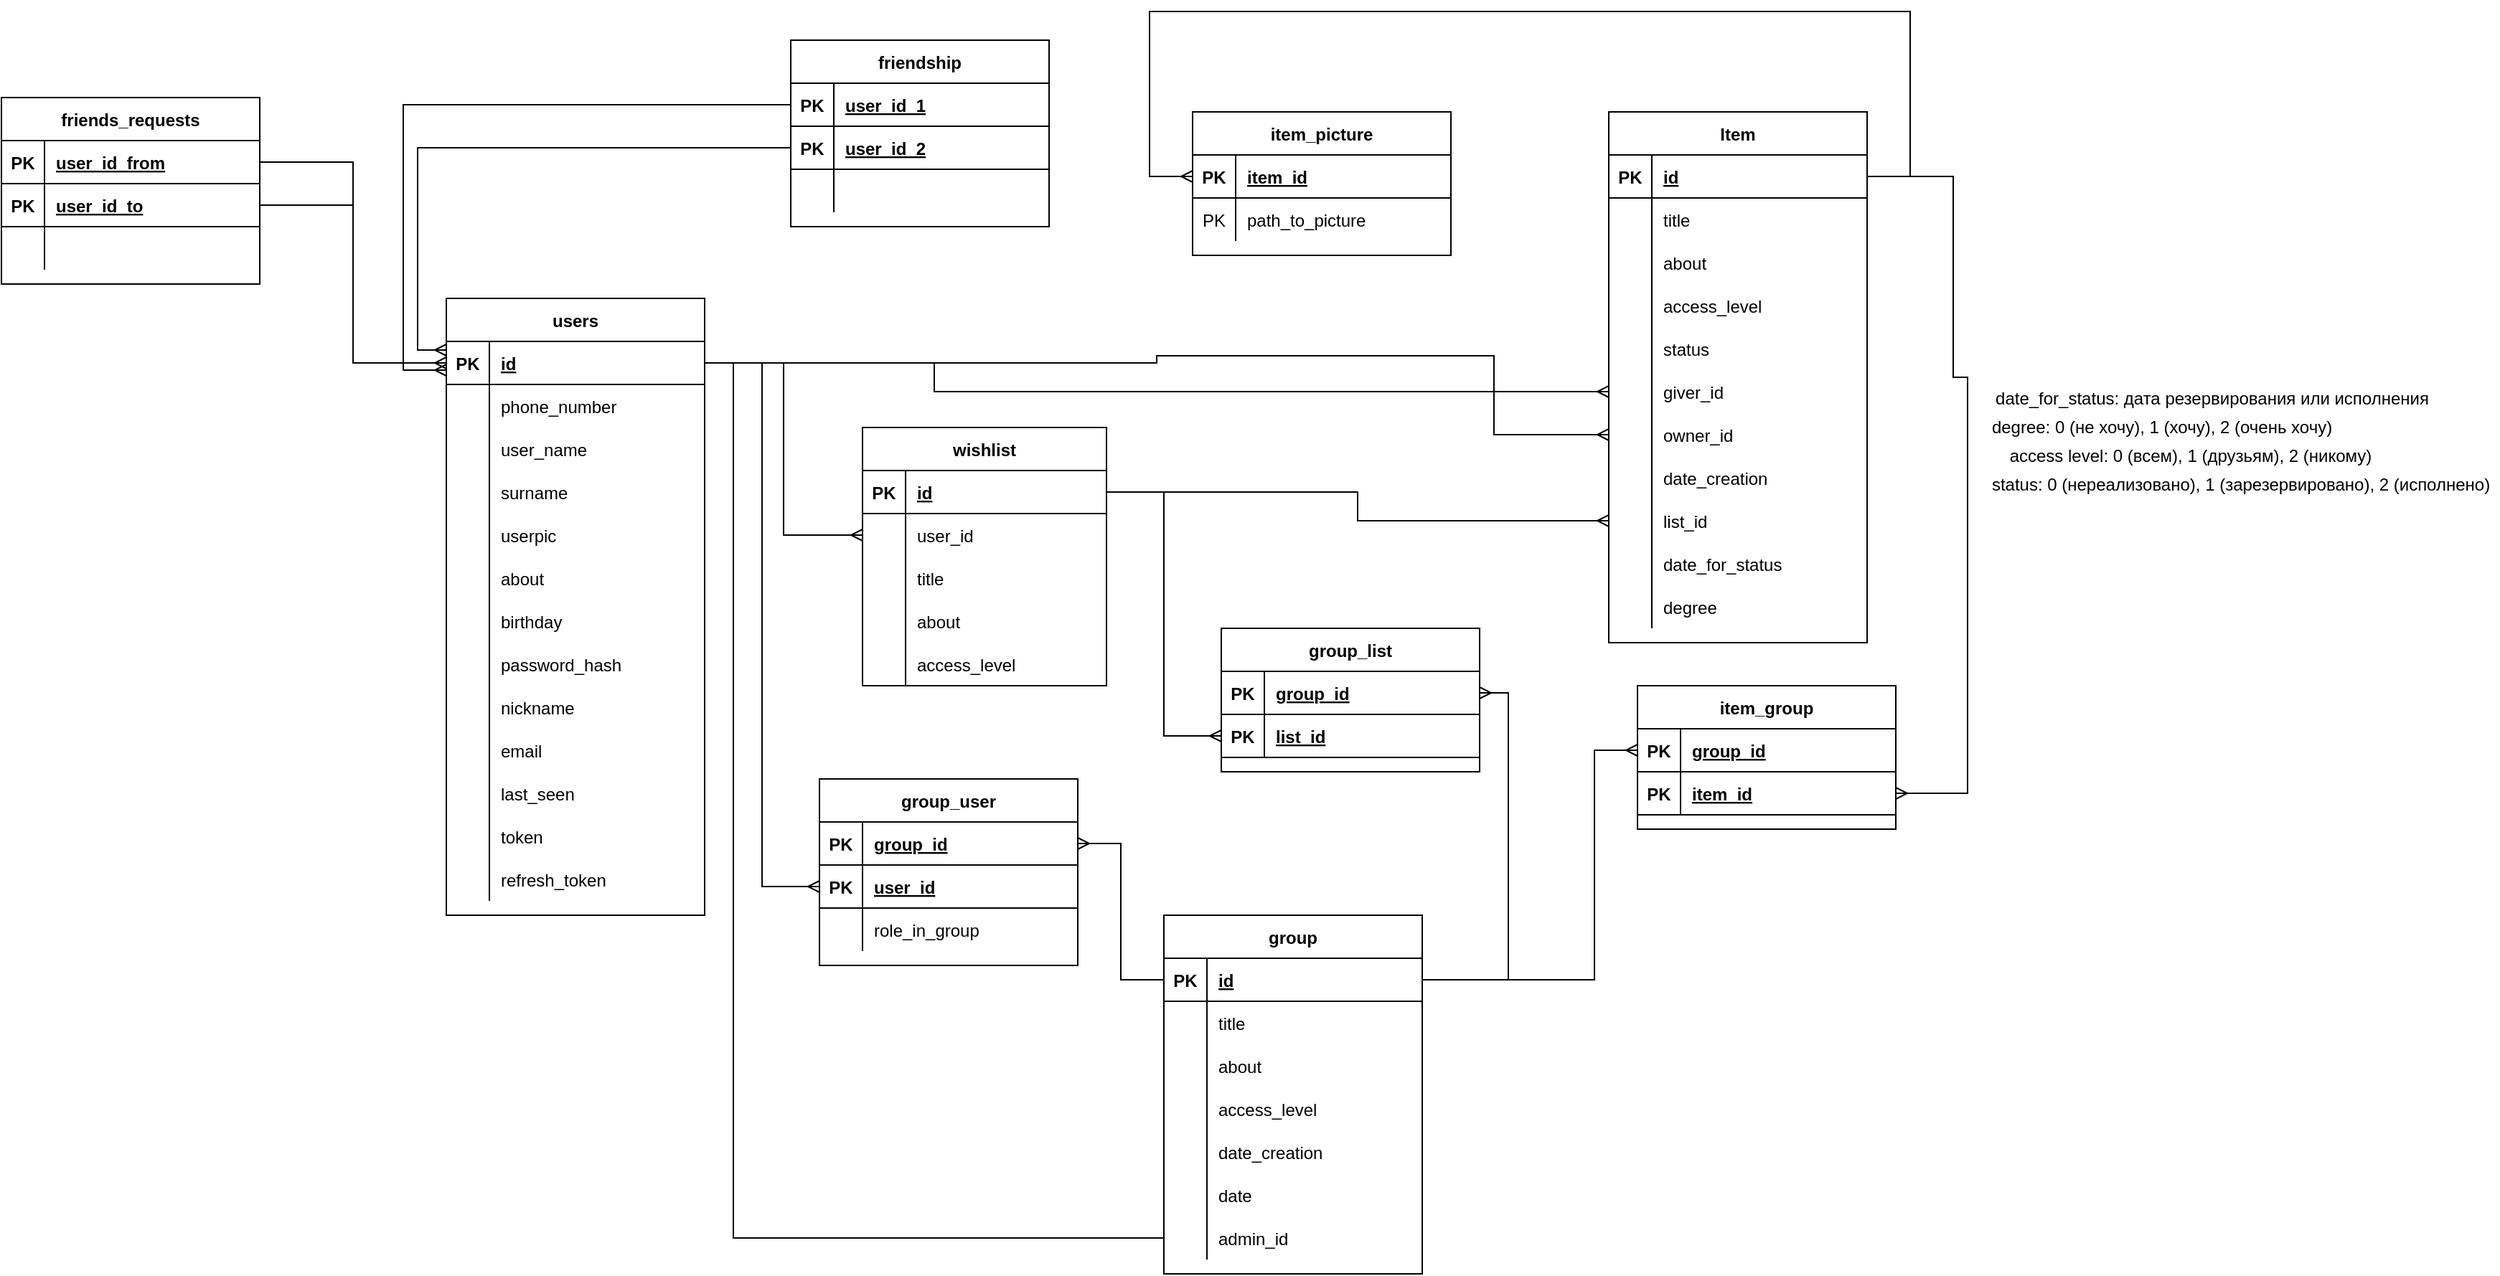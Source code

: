 <mxfile version="13.6.2" type="device"><diagram name="Page-1" id="e56a1550-8fbb-45ad-956c-1786394a9013"><mxGraphModel dx="1875" dy="1798" grid="1" gridSize="10" guides="1" tooltips="1" connect="1" arrows="1" fold="1" page="1" pageScale="1" pageWidth="1100" pageHeight="850" background="#ffffff" math="0" shadow="0"><root><mxCell id="0"/><mxCell id="1" parent="0"/><mxCell id="IIOtqMFTye9KN0V40YBl-3" value="users" style="shape=table;startSize=30;container=1;collapsible=1;childLayout=tableLayout;fixedRows=1;rowLines=0;fontStyle=1;align=center;resizeLast=1;" parent="1" vertex="1"><mxGeometry x="50" y="50" width="180" height="430" as="geometry"/></mxCell><mxCell id="IIOtqMFTye9KN0V40YBl-4" value="" style="shape=partialRectangle;collapsible=0;dropTarget=0;pointerEvents=0;fillColor=none;top=0;left=0;bottom=1;right=0;points=[[0,0.5],[1,0.5]];portConstraint=eastwest;" parent="IIOtqMFTye9KN0V40YBl-3" vertex="1"><mxGeometry y="30" width="180" height="30" as="geometry"/></mxCell><mxCell id="IIOtqMFTye9KN0V40YBl-5" value="PK" style="shape=partialRectangle;connectable=0;fillColor=none;top=0;left=0;bottom=0;right=0;fontStyle=1;overflow=hidden;" parent="IIOtqMFTye9KN0V40YBl-4" vertex="1"><mxGeometry width="30" height="30" as="geometry"/></mxCell><mxCell id="IIOtqMFTye9KN0V40YBl-6" value="id" style="shape=partialRectangle;connectable=0;fillColor=none;top=0;left=0;bottom=0;right=0;align=left;spacingLeft=6;fontStyle=5;overflow=hidden;" parent="IIOtqMFTye9KN0V40YBl-4" vertex="1"><mxGeometry x="30" width="150" height="30" as="geometry"/></mxCell><mxCell id="IIOtqMFTye9KN0V40YBl-7" value="" style="shape=partialRectangle;collapsible=0;dropTarget=0;pointerEvents=0;fillColor=none;top=0;left=0;bottom=0;right=0;points=[[0,0.5],[1,0.5]];portConstraint=eastwest;" parent="IIOtqMFTye9KN0V40YBl-3" vertex="1"><mxGeometry y="60" width="180" height="30" as="geometry"/></mxCell><mxCell id="IIOtqMFTye9KN0V40YBl-8" value="" style="shape=partialRectangle;connectable=0;fillColor=none;top=0;left=0;bottom=0;right=0;editable=1;overflow=hidden;" parent="IIOtqMFTye9KN0V40YBl-7" vertex="1"><mxGeometry width="30" height="30" as="geometry"/></mxCell><mxCell id="IIOtqMFTye9KN0V40YBl-9" value="phone_number" style="shape=partialRectangle;connectable=0;fillColor=none;top=0;left=0;bottom=0;right=0;align=left;spacingLeft=6;overflow=hidden;" parent="IIOtqMFTye9KN0V40YBl-7" vertex="1"><mxGeometry x="30" width="150" height="30" as="geometry"/></mxCell><mxCell id="IIOtqMFTye9KN0V40YBl-10" value="" style="shape=partialRectangle;collapsible=0;dropTarget=0;pointerEvents=0;fillColor=none;top=0;left=0;bottom=0;right=0;points=[[0,0.5],[1,0.5]];portConstraint=eastwest;" parent="IIOtqMFTye9KN0V40YBl-3" vertex="1"><mxGeometry y="90" width="180" height="30" as="geometry"/></mxCell><mxCell id="IIOtqMFTye9KN0V40YBl-11" value="" style="shape=partialRectangle;connectable=0;fillColor=none;top=0;left=0;bottom=0;right=0;editable=1;overflow=hidden;" parent="IIOtqMFTye9KN0V40YBl-10" vertex="1"><mxGeometry width="30" height="30" as="geometry"/></mxCell><mxCell id="IIOtqMFTye9KN0V40YBl-12" value="user_name" style="shape=partialRectangle;connectable=0;fillColor=none;top=0;left=0;bottom=0;right=0;align=left;spacingLeft=6;overflow=hidden;" parent="IIOtqMFTye9KN0V40YBl-10" vertex="1"><mxGeometry x="30" width="150" height="30" as="geometry"/></mxCell><mxCell id="IIOtqMFTye9KN0V40YBl-13" value="" style="shape=partialRectangle;collapsible=0;dropTarget=0;pointerEvents=0;fillColor=none;top=0;left=0;bottom=0;right=0;points=[[0,0.5],[1,0.5]];portConstraint=eastwest;" parent="IIOtqMFTye9KN0V40YBl-3" vertex="1"><mxGeometry y="120" width="180" height="30" as="geometry"/></mxCell><mxCell id="IIOtqMFTye9KN0V40YBl-14" value="" style="shape=partialRectangle;connectable=0;fillColor=none;top=0;left=0;bottom=0;right=0;editable=1;overflow=hidden;" parent="IIOtqMFTye9KN0V40YBl-13" vertex="1"><mxGeometry width="30" height="30" as="geometry"/></mxCell><mxCell id="IIOtqMFTye9KN0V40YBl-15" value="surname" style="shape=partialRectangle;connectable=0;fillColor=none;top=0;left=0;bottom=0;right=0;align=left;spacingLeft=6;overflow=hidden;" parent="IIOtqMFTye9KN0V40YBl-13" vertex="1"><mxGeometry x="30" width="150" height="30" as="geometry"/></mxCell><mxCell id="IIOtqMFTye9KN0V40YBl-61" value="" style="shape=partialRectangle;collapsible=0;dropTarget=0;pointerEvents=0;fillColor=none;top=0;left=0;bottom=0;right=0;points=[[0,0.5],[1,0.5]];portConstraint=eastwest;" parent="IIOtqMFTye9KN0V40YBl-3" vertex="1"><mxGeometry y="150" width="180" height="30" as="geometry"/></mxCell><mxCell id="IIOtqMFTye9KN0V40YBl-62" value="" style="shape=partialRectangle;connectable=0;fillColor=none;top=0;left=0;bottom=0;right=0;editable=1;overflow=hidden;" parent="IIOtqMFTye9KN0V40YBl-61" vertex="1"><mxGeometry width="30" height="30" as="geometry"/></mxCell><mxCell id="IIOtqMFTye9KN0V40YBl-63" value="userpic" style="shape=partialRectangle;connectable=0;fillColor=none;top=0;left=0;bottom=0;right=0;align=left;spacingLeft=6;overflow=hidden;" parent="IIOtqMFTye9KN0V40YBl-61" vertex="1"><mxGeometry x="30" width="150" height="30" as="geometry"/></mxCell><mxCell id="IIOtqMFTye9KN0V40YBl-64" value="" style="shape=partialRectangle;collapsible=0;dropTarget=0;pointerEvents=0;fillColor=none;top=0;left=0;bottom=0;right=0;points=[[0,0.5],[1,0.5]];portConstraint=eastwest;" parent="IIOtqMFTye9KN0V40YBl-3" vertex="1"><mxGeometry y="180" width="180" height="30" as="geometry"/></mxCell><mxCell id="IIOtqMFTye9KN0V40YBl-65" value="" style="shape=partialRectangle;connectable=0;fillColor=none;top=0;left=0;bottom=0;right=0;editable=1;overflow=hidden;" parent="IIOtqMFTye9KN0V40YBl-64" vertex="1"><mxGeometry width="30" height="30" as="geometry"/></mxCell><mxCell id="IIOtqMFTye9KN0V40YBl-66" value="about" style="shape=partialRectangle;connectable=0;fillColor=none;top=0;left=0;bottom=0;right=0;align=left;spacingLeft=6;overflow=hidden;" parent="IIOtqMFTye9KN0V40YBl-64" vertex="1"><mxGeometry x="30" width="150" height="30" as="geometry"/></mxCell><mxCell id="9HHiYU_C0pXBJQr-bdQ1-1" value="" style="shape=partialRectangle;collapsible=0;dropTarget=0;pointerEvents=0;fillColor=none;top=0;left=0;bottom=0;right=0;points=[[0,0.5],[1,0.5]];portConstraint=eastwest;" parent="IIOtqMFTye9KN0V40YBl-3" vertex="1"><mxGeometry y="210" width="180" height="30" as="geometry"/></mxCell><mxCell id="9HHiYU_C0pXBJQr-bdQ1-2" value="" style="shape=partialRectangle;connectable=0;fillColor=none;top=0;left=0;bottom=0;right=0;editable=1;overflow=hidden;" parent="9HHiYU_C0pXBJQr-bdQ1-1" vertex="1"><mxGeometry width="30" height="30" as="geometry"/></mxCell><mxCell id="9HHiYU_C0pXBJQr-bdQ1-3" value="birthday" style="shape=partialRectangle;connectable=0;fillColor=none;top=0;left=0;bottom=0;right=0;align=left;spacingLeft=6;overflow=hidden;" parent="9HHiYU_C0pXBJQr-bdQ1-1" vertex="1"><mxGeometry x="30" width="150" height="30" as="geometry"/></mxCell><mxCell id="wVxshqWMa3lvSobCaN4X-7" value="" style="shape=partialRectangle;collapsible=0;dropTarget=0;pointerEvents=0;fillColor=none;top=0;left=0;bottom=0;right=0;points=[[0,0.5],[1,0.5]];portConstraint=eastwest;" parent="IIOtqMFTye9KN0V40YBl-3" vertex="1"><mxGeometry y="240" width="180" height="30" as="geometry"/></mxCell><mxCell id="wVxshqWMa3lvSobCaN4X-8" value="" style="shape=partialRectangle;connectable=0;fillColor=none;top=0;left=0;bottom=0;right=0;editable=1;overflow=hidden;" parent="wVxshqWMa3lvSobCaN4X-7" vertex="1"><mxGeometry width="30" height="30" as="geometry"/></mxCell><mxCell id="wVxshqWMa3lvSobCaN4X-9" value="password_hash" style="shape=partialRectangle;connectable=0;fillColor=none;top=0;left=0;bottom=0;right=0;align=left;spacingLeft=6;overflow=hidden;" parent="wVxshqWMa3lvSobCaN4X-7" vertex="1"><mxGeometry x="30" width="150" height="30" as="geometry"/></mxCell><mxCell id="9HHiYU_C0pXBJQr-bdQ1-4" value="" style="shape=partialRectangle;collapsible=0;dropTarget=0;pointerEvents=0;fillColor=none;top=0;left=0;bottom=0;right=0;points=[[0,0.5],[1,0.5]];portConstraint=eastwest;" parent="IIOtqMFTye9KN0V40YBl-3" vertex="1"><mxGeometry y="270" width="180" height="30" as="geometry"/></mxCell><mxCell id="9HHiYU_C0pXBJQr-bdQ1-5" value="" style="shape=partialRectangle;connectable=0;fillColor=none;top=0;left=0;bottom=0;right=0;editable=1;overflow=hidden;" parent="9HHiYU_C0pXBJQr-bdQ1-4" vertex="1"><mxGeometry width="30" height="30" as="geometry"/></mxCell><mxCell id="9HHiYU_C0pXBJQr-bdQ1-6" value="nickname" style="shape=partialRectangle;connectable=0;fillColor=none;top=0;left=0;bottom=0;right=0;align=left;spacingLeft=6;overflow=hidden;" parent="9HHiYU_C0pXBJQr-bdQ1-4" vertex="1"><mxGeometry x="30" width="150" height="30" as="geometry"/></mxCell><mxCell id="wVxshqWMa3lvSobCaN4X-10" value="" style="shape=partialRectangle;collapsible=0;dropTarget=0;pointerEvents=0;fillColor=none;top=0;left=0;bottom=0;right=0;points=[[0,0.5],[1,0.5]];portConstraint=eastwest;" parent="IIOtqMFTye9KN0V40YBl-3" vertex="1"><mxGeometry y="300" width="180" height="30" as="geometry"/></mxCell><mxCell id="wVxshqWMa3lvSobCaN4X-11" value="" style="shape=partialRectangle;connectable=0;fillColor=none;top=0;left=0;bottom=0;right=0;editable=1;overflow=hidden;" parent="wVxshqWMa3lvSobCaN4X-10" vertex="1"><mxGeometry width="30" height="30" as="geometry"/></mxCell><mxCell id="wVxshqWMa3lvSobCaN4X-12" value="email" style="shape=partialRectangle;connectable=0;fillColor=none;top=0;left=0;bottom=0;right=0;align=left;spacingLeft=6;overflow=hidden;" parent="wVxshqWMa3lvSobCaN4X-10" vertex="1"><mxGeometry x="30" width="150" height="30" as="geometry"/></mxCell><mxCell id="9HHiYU_C0pXBJQr-bdQ1-64" value="" style="shape=partialRectangle;collapsible=0;dropTarget=0;pointerEvents=0;fillColor=none;top=0;left=0;bottom=0;right=0;points=[[0,0.5],[1,0.5]];portConstraint=eastwest;" parent="IIOtqMFTye9KN0V40YBl-3" vertex="1"><mxGeometry y="330" width="180" height="30" as="geometry"/></mxCell><mxCell id="9HHiYU_C0pXBJQr-bdQ1-65" value="" style="shape=partialRectangle;connectable=0;fillColor=none;top=0;left=0;bottom=0;right=0;editable=1;overflow=hidden;" parent="9HHiYU_C0pXBJQr-bdQ1-64" vertex="1"><mxGeometry width="30" height="30" as="geometry"/></mxCell><mxCell id="9HHiYU_C0pXBJQr-bdQ1-66" value="last_seen" style="shape=partialRectangle;connectable=0;fillColor=none;top=0;left=0;bottom=0;right=0;align=left;spacingLeft=6;overflow=hidden;" parent="9HHiYU_C0pXBJQr-bdQ1-64" vertex="1"><mxGeometry x="30" width="150" height="30" as="geometry"/></mxCell><mxCell id="qOTaY9W5OBrxQEoX92ps-3" value="" style="shape=partialRectangle;collapsible=0;dropTarget=0;pointerEvents=0;fillColor=none;top=0;left=0;bottom=0;right=0;points=[[0,0.5],[1,0.5]];portConstraint=eastwest;" parent="IIOtqMFTye9KN0V40YBl-3" vertex="1"><mxGeometry y="360" width="180" height="30" as="geometry"/></mxCell><mxCell id="qOTaY9W5OBrxQEoX92ps-4" value="" style="shape=partialRectangle;connectable=0;fillColor=none;top=0;left=0;bottom=0;right=0;editable=1;overflow=hidden;" parent="qOTaY9W5OBrxQEoX92ps-3" vertex="1"><mxGeometry width="30" height="30" as="geometry"/></mxCell><mxCell id="qOTaY9W5OBrxQEoX92ps-5" value="token" style="shape=partialRectangle;connectable=0;fillColor=none;top=0;left=0;bottom=0;right=0;align=left;spacingLeft=6;overflow=hidden;" parent="qOTaY9W5OBrxQEoX92ps-3" vertex="1"><mxGeometry x="30" width="150" height="30" as="geometry"/></mxCell><mxCell id="rJw-iXFYRfuMG_GMG_CK-58" value="" style="shape=partialRectangle;collapsible=0;dropTarget=0;pointerEvents=0;fillColor=none;top=0;left=0;bottom=0;right=0;points=[[0,0.5],[1,0.5]];portConstraint=eastwest;" parent="IIOtqMFTye9KN0V40YBl-3" vertex="1"><mxGeometry y="390" width="180" height="30" as="geometry"/></mxCell><mxCell id="rJw-iXFYRfuMG_GMG_CK-59" value="" style="shape=partialRectangle;connectable=0;fillColor=none;top=0;left=0;bottom=0;right=0;editable=1;overflow=hidden;" parent="rJw-iXFYRfuMG_GMG_CK-58" vertex="1"><mxGeometry width="30" height="30" as="geometry"/></mxCell><mxCell id="rJw-iXFYRfuMG_GMG_CK-60" value="refresh_token" style="shape=partialRectangle;connectable=0;fillColor=none;top=0;left=0;bottom=0;right=0;align=left;spacingLeft=6;overflow=hidden;" parent="rJw-iXFYRfuMG_GMG_CK-58" vertex="1"><mxGeometry x="30" width="150" height="30" as="geometry"/></mxCell><mxCell id="IIOtqMFTye9KN0V40YBl-94" style="edgeStyle=orthogonalEdgeStyle;rounded=0;orthogonalLoop=1;jettySize=auto;html=1;exitX=1;exitY=0.5;exitDx=0;exitDy=0;entryX=0;entryY=0.5;entryDx=0;entryDy=0;endArrow=ERmany;endFill=0;" parent="1" source="IIOtqMFTye9KN0V40YBl-4" target="IIOtqMFTye9KN0V40YBl-85" edge="1"><mxGeometry relative="1" as="geometry"/></mxCell><mxCell id="IIOtqMFTye9KN0V40YBl-29" value="group" style="shape=table;startSize=30;container=1;collapsible=1;childLayout=tableLayout;fixedRows=1;rowLines=0;fontStyle=1;align=center;resizeLast=1;" parent="1" vertex="1"><mxGeometry x="550" y="480" width="180" height="250" as="geometry"/></mxCell><mxCell id="IIOtqMFTye9KN0V40YBl-30" value="" style="shape=partialRectangle;collapsible=0;dropTarget=0;pointerEvents=0;fillColor=none;top=0;left=0;bottom=1;right=0;points=[[0,0.5],[1,0.5]];portConstraint=eastwest;" parent="IIOtqMFTye9KN0V40YBl-29" vertex="1"><mxGeometry y="30" width="180" height="30" as="geometry"/></mxCell><mxCell id="IIOtqMFTye9KN0V40YBl-31" value="PK" style="shape=partialRectangle;connectable=0;fillColor=none;top=0;left=0;bottom=0;right=0;fontStyle=1;overflow=hidden;" parent="IIOtqMFTye9KN0V40YBl-30" vertex="1"><mxGeometry width="30" height="30" as="geometry"/></mxCell><mxCell id="IIOtqMFTye9KN0V40YBl-32" value="id" style="shape=partialRectangle;connectable=0;fillColor=none;top=0;left=0;bottom=0;right=0;align=left;spacingLeft=6;fontStyle=5;overflow=hidden;" parent="IIOtqMFTye9KN0V40YBl-30" vertex="1"><mxGeometry x="30" width="150" height="30" as="geometry"/></mxCell><mxCell id="IIOtqMFTye9KN0V40YBl-33" value="" style="shape=partialRectangle;collapsible=0;dropTarget=0;pointerEvents=0;fillColor=none;top=0;left=0;bottom=0;right=0;points=[[0,0.5],[1,0.5]];portConstraint=eastwest;" parent="IIOtqMFTye9KN0V40YBl-29" vertex="1"><mxGeometry y="60" width="180" height="30" as="geometry"/></mxCell><mxCell id="IIOtqMFTye9KN0V40YBl-34" value="" style="shape=partialRectangle;connectable=0;fillColor=none;top=0;left=0;bottom=0;right=0;editable=1;overflow=hidden;" parent="IIOtqMFTye9KN0V40YBl-33" vertex="1"><mxGeometry width="30" height="30" as="geometry"/></mxCell><mxCell id="IIOtqMFTye9KN0V40YBl-35" value="title" style="shape=partialRectangle;connectable=0;fillColor=none;top=0;left=0;bottom=0;right=0;align=left;spacingLeft=6;overflow=hidden;" parent="IIOtqMFTye9KN0V40YBl-33" vertex="1"><mxGeometry x="30" width="150" height="30" as="geometry"/></mxCell><mxCell id="IIOtqMFTye9KN0V40YBl-36" value="" style="shape=partialRectangle;collapsible=0;dropTarget=0;pointerEvents=0;fillColor=none;top=0;left=0;bottom=0;right=0;points=[[0,0.5],[1,0.5]];portConstraint=eastwest;" parent="IIOtqMFTye9KN0V40YBl-29" vertex="1"><mxGeometry y="90" width="180" height="30" as="geometry"/></mxCell><mxCell id="IIOtqMFTye9KN0V40YBl-37" value="" style="shape=partialRectangle;connectable=0;fillColor=none;top=0;left=0;bottom=0;right=0;editable=1;overflow=hidden;" parent="IIOtqMFTye9KN0V40YBl-36" vertex="1"><mxGeometry width="30" height="30" as="geometry"/></mxCell><mxCell id="IIOtqMFTye9KN0V40YBl-38" value="about" style="shape=partialRectangle;connectable=0;fillColor=none;top=0;left=0;bottom=0;right=0;align=left;spacingLeft=6;overflow=hidden;" parent="IIOtqMFTye9KN0V40YBl-36" vertex="1"><mxGeometry x="30" width="150" height="30" as="geometry"/></mxCell><mxCell id="QzwkcTom_vMBd4Zuhqg8-27" value="" style="shape=partialRectangle;collapsible=0;dropTarget=0;pointerEvents=0;fillColor=none;top=0;left=0;bottom=0;right=0;points=[[0,0.5],[1,0.5]];portConstraint=eastwest;" parent="IIOtqMFTye9KN0V40YBl-29" vertex="1"><mxGeometry y="120" width="180" height="30" as="geometry"/></mxCell><mxCell id="QzwkcTom_vMBd4Zuhqg8-28" value="" style="shape=partialRectangle;connectable=0;fillColor=none;top=0;left=0;bottom=0;right=0;editable=1;overflow=hidden;" parent="QzwkcTom_vMBd4Zuhqg8-27" vertex="1"><mxGeometry width="30" height="30" as="geometry"/></mxCell><mxCell id="QzwkcTom_vMBd4Zuhqg8-29" value="access_level" style="shape=partialRectangle;connectable=0;fillColor=none;top=0;left=0;bottom=0;right=0;align=left;spacingLeft=6;overflow=hidden;" parent="QzwkcTom_vMBd4Zuhqg8-27" vertex="1"><mxGeometry x="30" width="150" height="30" as="geometry"/></mxCell><mxCell id="QzwkcTom_vMBd4Zuhqg8-30" value="" style="shape=partialRectangle;collapsible=0;dropTarget=0;pointerEvents=0;fillColor=none;top=0;left=0;bottom=0;right=0;points=[[0,0.5],[1,0.5]];portConstraint=eastwest;" parent="IIOtqMFTye9KN0V40YBl-29" vertex="1"><mxGeometry y="150" width="180" height="30" as="geometry"/></mxCell><mxCell id="QzwkcTom_vMBd4Zuhqg8-31" value="" style="shape=partialRectangle;connectable=0;fillColor=none;top=0;left=0;bottom=0;right=0;editable=1;overflow=hidden;" parent="QzwkcTom_vMBd4Zuhqg8-30" vertex="1"><mxGeometry width="30" height="30" as="geometry"/></mxCell><mxCell id="QzwkcTom_vMBd4Zuhqg8-32" value="date_creation" style="shape=partialRectangle;connectable=0;fillColor=none;top=0;left=0;bottom=0;right=0;align=left;spacingLeft=6;overflow=hidden;" parent="QzwkcTom_vMBd4Zuhqg8-30" vertex="1"><mxGeometry x="30" width="150" height="30" as="geometry"/></mxCell><mxCell id="Wduv5U0gaLyTDMlgZV-o-1" value="" style="shape=partialRectangle;collapsible=0;dropTarget=0;pointerEvents=0;fillColor=none;top=0;left=0;bottom=0;right=0;points=[[0,0.5],[1,0.5]];portConstraint=eastwest;" vertex="1" parent="IIOtqMFTye9KN0V40YBl-29"><mxGeometry y="180" width="180" height="30" as="geometry"/></mxCell><mxCell id="Wduv5U0gaLyTDMlgZV-o-2" value="" style="shape=partialRectangle;connectable=0;fillColor=none;top=0;left=0;bottom=0;right=0;editable=1;overflow=hidden;" vertex="1" parent="Wduv5U0gaLyTDMlgZV-o-1"><mxGeometry width="30" height="30" as="geometry"/></mxCell><mxCell id="Wduv5U0gaLyTDMlgZV-o-3" value="date" style="shape=partialRectangle;connectable=0;fillColor=none;top=0;left=0;bottom=0;right=0;align=left;spacingLeft=6;overflow=hidden;" vertex="1" parent="Wduv5U0gaLyTDMlgZV-o-1"><mxGeometry x="30" width="150" height="30" as="geometry"/></mxCell><mxCell id="IIOtqMFTye9KN0V40YBl-39" value="" style="shape=partialRectangle;collapsible=0;dropTarget=0;pointerEvents=0;fillColor=none;top=0;left=0;bottom=0;right=0;points=[[0,0.5],[1,0.5]];portConstraint=eastwest;" parent="IIOtqMFTye9KN0V40YBl-29" vertex="1"><mxGeometry y="210" width="180" height="30" as="geometry"/></mxCell><mxCell id="IIOtqMFTye9KN0V40YBl-40" value="" style="shape=partialRectangle;connectable=0;fillColor=none;top=0;left=0;bottom=0;right=0;editable=1;overflow=hidden;" parent="IIOtqMFTye9KN0V40YBl-39" vertex="1"><mxGeometry width="30" height="30" as="geometry"/></mxCell><mxCell id="IIOtqMFTye9KN0V40YBl-41" value="admin_id" style="shape=partialRectangle;connectable=0;fillColor=none;top=0;left=0;bottom=0;right=0;align=left;spacingLeft=6;overflow=hidden;" parent="IIOtqMFTye9KN0V40YBl-39" vertex="1"><mxGeometry x="30" width="150" height="30" as="geometry"/></mxCell><mxCell id="IIOtqMFTye9KN0V40YBl-132" style="edgeStyle=orthogonalEdgeStyle;rounded=0;orthogonalLoop=1;jettySize=auto;html=1;exitX=1;exitY=0.5;exitDx=0;exitDy=0;endArrow=ERmany;endFill=0;entryX=0;entryY=0.5;entryDx=0;entryDy=0;" parent="1" source="IIOtqMFTye9KN0V40YBl-82" target="9HHiYU_C0pXBJQr-bdQ1-72" edge="1"><mxGeometry relative="1" as="geometry"><mxPoint x="750" y="195" as="targetPoint"/></mxGeometry></mxCell><mxCell id="IIOtqMFTye9KN0V40YBl-141" style="edgeStyle=orthogonalEdgeStyle;rounded=0;orthogonalLoop=1;jettySize=auto;html=1;exitX=1;exitY=0.5;exitDx=0;exitDy=0;entryX=0;entryY=0.5;entryDx=0;entryDy=0;endArrow=ERmany;endFill=0;" parent="1" source="IIOtqMFTye9KN0V40YBl-30" target="IIOtqMFTye9KN0V40YBl-135" edge="1"><mxGeometry relative="1" as="geometry"><Array as="points"><mxPoint x="850" y="525"/><mxPoint x="850" y="365"/></Array></mxGeometry></mxCell><mxCell id="IIOtqMFTye9KN0V40YBl-147" style="edgeStyle=orthogonalEdgeStyle;rounded=0;orthogonalLoop=1;jettySize=auto;html=1;exitX=1;exitY=0.5;exitDx=0;exitDy=0;entryX=1;entryY=0.5;entryDx=0;entryDy=0;endArrow=ERmany;endFill=0;" parent="1" source="IIOtqMFTye9KN0V40YBl-43" target="IIOtqMFTye9KN0V40YBl-138" edge="1"><mxGeometry relative="1" as="geometry"><Array as="points"><mxPoint x="1100" y="-35"/><mxPoint x="1100" y="105"/><mxPoint x="1110" y="105"/><mxPoint x="1110" y="395"/></Array></mxGeometry></mxCell><mxCell id="RiudDo5RsYSVDOhh2qD_-5" style="edgeStyle=orthogonalEdgeStyle;rounded=0;orthogonalLoop=1;jettySize=auto;html=1;exitX=0;exitY=0.5;exitDx=0;exitDy=0;entryX=1;entryY=0.5;entryDx=0;entryDy=0;endArrow=ERmany;endFill=0;" parent="1" source="IIOtqMFTye9KN0V40YBl-30" target="IIOtqMFTye9KN0V40YBl-100" edge="1"><mxGeometry relative="1" as="geometry"/></mxCell><mxCell id="6OIXaq1Bzhz1kCrdEbTt-8" value="friendship" style="shape=table;startSize=30;container=1;collapsible=1;childLayout=tableLayout;fixedRows=1;rowLines=0;fontStyle=1;align=center;resizeLast=1;" parent="1" vertex="1"><mxGeometry x="290" y="-130" width="180" height="130" as="geometry"/></mxCell><mxCell id="6OIXaq1Bzhz1kCrdEbTt-9" value="" style="shape=partialRectangle;collapsible=0;dropTarget=0;pointerEvents=0;fillColor=none;top=0;left=0;bottom=1;right=0;points=[[0,0.5],[1,0.5]];portConstraint=eastwest;" parent="6OIXaq1Bzhz1kCrdEbTt-8" vertex="1"><mxGeometry y="30" width="180" height="30" as="geometry"/></mxCell><mxCell id="6OIXaq1Bzhz1kCrdEbTt-10" value="PK" style="shape=partialRectangle;connectable=0;fillColor=none;top=0;left=0;bottom=0;right=0;fontStyle=1;overflow=hidden;" parent="6OIXaq1Bzhz1kCrdEbTt-9" vertex="1"><mxGeometry width="30" height="30" as="geometry"/></mxCell><mxCell id="6OIXaq1Bzhz1kCrdEbTt-11" value="user_id_1" style="shape=partialRectangle;connectable=0;fillColor=none;top=0;left=0;bottom=0;right=0;align=left;spacingLeft=6;fontStyle=5;overflow=hidden;" parent="6OIXaq1Bzhz1kCrdEbTt-9" vertex="1"><mxGeometry x="30" width="150" height="30" as="geometry"/></mxCell><mxCell id="6OIXaq1Bzhz1kCrdEbTt-21" value="" style="shape=partialRectangle;collapsible=0;dropTarget=0;pointerEvents=0;fillColor=none;top=0;left=0;bottom=1;right=0;points=[[0,0.5],[1,0.5]];portConstraint=eastwest;" parent="6OIXaq1Bzhz1kCrdEbTt-8" vertex="1"><mxGeometry y="60" width="180" height="30" as="geometry"/></mxCell><mxCell id="6OIXaq1Bzhz1kCrdEbTt-22" value="PK" style="shape=partialRectangle;connectable=0;fillColor=none;top=0;left=0;bottom=0;right=0;fontStyle=1;overflow=hidden;" parent="6OIXaq1Bzhz1kCrdEbTt-21" vertex="1"><mxGeometry width="30" height="30" as="geometry"/></mxCell><mxCell id="6OIXaq1Bzhz1kCrdEbTt-23" value="user_id_2" style="shape=partialRectangle;connectable=0;fillColor=none;top=0;left=0;bottom=0;right=0;align=left;spacingLeft=6;fontStyle=5;overflow=hidden;" parent="6OIXaq1Bzhz1kCrdEbTt-21" vertex="1"><mxGeometry x="30" width="150" height="30" as="geometry"/></mxCell><mxCell id="6OIXaq1Bzhz1kCrdEbTt-18" value="" style="shape=partialRectangle;collapsible=0;dropTarget=0;pointerEvents=0;fillColor=none;top=0;left=0;bottom=0;right=0;points=[[0,0.5],[1,0.5]];portConstraint=eastwest;" parent="6OIXaq1Bzhz1kCrdEbTt-8" vertex="1"><mxGeometry y="90" width="180" height="30" as="geometry"/></mxCell><mxCell id="6OIXaq1Bzhz1kCrdEbTt-19" value="" style="shape=partialRectangle;connectable=0;fillColor=none;top=0;left=0;bottom=0;right=0;editable=1;overflow=hidden;" parent="6OIXaq1Bzhz1kCrdEbTt-18" vertex="1"><mxGeometry width="30" height="30" as="geometry"/></mxCell><mxCell id="6OIXaq1Bzhz1kCrdEbTt-20" value="" style="shape=partialRectangle;connectable=0;fillColor=none;top=0;left=0;bottom=0;right=0;align=left;spacingLeft=6;overflow=hidden;" parent="6OIXaq1Bzhz1kCrdEbTt-18" vertex="1"><mxGeometry x="30" width="150" height="30" as="geometry"/></mxCell><mxCell id="6OIXaq1Bzhz1kCrdEbTt-24" style="edgeStyle=orthogonalEdgeStyle;rounded=0;orthogonalLoop=1;jettySize=auto;html=1;exitX=0;exitY=0.2;exitDx=0;exitDy=0;entryX=0;entryY=0.5;entryDx=0;entryDy=0;endArrow=none;endFill=0;startArrow=ERmany;startFill=0;exitPerimeter=0;" parent="1" source="IIOtqMFTye9KN0V40YBl-4" target="6OIXaq1Bzhz1kCrdEbTt-21" edge="1"><mxGeometry relative="1" as="geometry"/></mxCell><mxCell id="rJw-iXFYRfuMG_GMG_CK-1" style="edgeStyle=orthogonalEdgeStyle;rounded=0;orthogonalLoop=1;jettySize=auto;html=1;exitX=0;exitY=0.5;exitDx=0;exitDy=0;startArrow=none;startFill=0;endArrow=ERmany;endFill=0;" parent="1" source="6OIXaq1Bzhz1kCrdEbTt-9" edge="1"><mxGeometry relative="1" as="geometry"><mxPoint x="50" y="100" as="targetPoint"/><Array as="points"><mxPoint x="20" y="-85"/><mxPoint x="20" y="100"/></Array></mxGeometry></mxCell><mxCell id="IIOtqMFTye9KN0V40YBl-99" value="group_user" style="shape=table;startSize=30;container=1;collapsible=1;childLayout=tableLayout;fixedRows=1;rowLines=0;fontStyle=1;align=center;resizeLast=1;" parent="1" vertex="1"><mxGeometry x="310" y="385" width="180" height="130" as="geometry"/></mxCell><mxCell id="IIOtqMFTye9KN0V40YBl-100" value="" style="shape=partialRectangle;collapsible=0;dropTarget=0;pointerEvents=0;fillColor=none;top=0;left=0;bottom=1;right=0;points=[[0,0.5],[1,0.5]];portConstraint=eastwest;" parent="IIOtqMFTye9KN0V40YBl-99" vertex="1"><mxGeometry y="30" width="180" height="30" as="geometry"/></mxCell><mxCell id="IIOtqMFTye9KN0V40YBl-101" value="PK" style="shape=partialRectangle;connectable=0;fillColor=none;top=0;left=0;bottom=0;right=0;fontStyle=1;overflow=hidden;" parent="IIOtqMFTye9KN0V40YBl-100" vertex="1"><mxGeometry width="30" height="30" as="geometry"/></mxCell><mxCell id="IIOtqMFTye9KN0V40YBl-102" value="group_id" style="shape=partialRectangle;connectable=0;fillColor=none;top=0;left=0;bottom=0;right=0;align=left;spacingLeft=6;fontStyle=5;overflow=hidden;" parent="IIOtqMFTye9KN0V40YBl-100" vertex="1"><mxGeometry x="30" width="150" height="30" as="geometry"/></mxCell><mxCell id="RiudDo5RsYSVDOhh2qD_-1" value="" style="shape=partialRectangle;collapsible=0;dropTarget=0;pointerEvents=0;fillColor=none;top=0;left=0;bottom=1;right=0;points=[[0,0.5],[1,0.5]];portConstraint=eastwest;" parent="IIOtqMFTye9KN0V40YBl-99" vertex="1"><mxGeometry y="60" width="180" height="30" as="geometry"/></mxCell><mxCell id="RiudDo5RsYSVDOhh2qD_-2" value="PK" style="shape=partialRectangle;connectable=0;fillColor=none;top=0;left=0;bottom=0;right=0;fontStyle=1;overflow=hidden;" parent="RiudDo5RsYSVDOhh2qD_-1" vertex="1"><mxGeometry width="30" height="30" as="geometry"/></mxCell><mxCell id="RiudDo5RsYSVDOhh2qD_-3" value="user_id" style="shape=partialRectangle;connectable=0;fillColor=none;top=0;left=0;bottom=0;right=0;align=left;spacingLeft=6;fontStyle=5;overflow=hidden;" parent="RiudDo5RsYSVDOhh2qD_-1" vertex="1"><mxGeometry x="30" width="150" height="30" as="geometry"/></mxCell><mxCell id="IIOtqMFTye9KN0V40YBl-109" value="" style="shape=partialRectangle;collapsible=0;dropTarget=0;pointerEvents=0;fillColor=none;top=0;left=0;bottom=0;right=0;points=[[0,0.5],[1,0.5]];portConstraint=eastwest;" parent="IIOtqMFTye9KN0V40YBl-99" vertex="1"><mxGeometry y="90" width="180" height="30" as="geometry"/></mxCell><mxCell id="IIOtqMFTye9KN0V40YBl-110" value="" style="shape=partialRectangle;connectable=0;fillColor=none;top=0;left=0;bottom=0;right=0;editable=1;overflow=hidden;" parent="IIOtqMFTye9KN0V40YBl-109" vertex="1"><mxGeometry width="30" height="30" as="geometry"/></mxCell><mxCell id="IIOtqMFTye9KN0V40YBl-111" value="role_in_group" style="shape=partialRectangle;connectable=0;fillColor=none;top=0;left=0;bottom=0;right=0;align=left;spacingLeft=6;overflow=hidden;" parent="IIOtqMFTye9KN0V40YBl-109" vertex="1"><mxGeometry x="30" width="150" height="30" as="geometry"/></mxCell><mxCell id="8lR998gbkxnMYAO_6TF3-11" style="edgeStyle=orthogonalEdgeStyle;rounded=0;orthogonalLoop=1;jettySize=auto;html=1;exitX=1;exitY=0.5;exitDx=0;exitDy=0;entryX=0;entryY=0.5;entryDx=0;entryDy=0;endArrow=none;endFill=0;" parent="1" source="8lR998gbkxnMYAO_6TF3-2" target="IIOtqMFTye9KN0V40YBl-4" edge="1"><mxGeometry relative="1" as="geometry"/></mxCell><mxCell id="8lR998gbkxnMYAO_6TF3-12" style="edgeStyle=orthogonalEdgeStyle;rounded=0;orthogonalLoop=1;jettySize=auto;html=1;exitX=1;exitY=0.5;exitDx=0;exitDy=0;entryX=0;entryY=0.5;entryDx=0;entryDy=0;endArrow=ERmany;endFill=0;" parent="1" source="8lR998gbkxnMYAO_6TF3-5" target="IIOtqMFTye9KN0V40YBl-4" edge="1"><mxGeometry relative="1" as="geometry"/></mxCell><mxCell id="FOsJmCobUC6JI32xD6tA-1" value="status: 0 (нереализовано), 1 (зарезервировано), 2 (исполнено)" style="text;html=1;align=center;verticalAlign=middle;resizable=0;points=[];autosize=1;" parent="1" vertex="1"><mxGeometry x="1120" y="170" width="360" height="20" as="geometry"/></mxCell><mxCell id="9HHiYU_C0pXBJQr-bdQ1-7" style="edgeStyle=orthogonalEdgeStyle;rounded=0;orthogonalLoop=1;jettySize=auto;html=1;exitX=1;exitY=0.5;exitDx=0;exitDy=0;endArrow=ERmany;endFill=0;" parent="1" source="IIOtqMFTye9KN0V40YBl-4" target="RiudDo5RsYSVDOhh2qD_-1" edge="1"><mxGeometry relative="1" as="geometry"/></mxCell><mxCell id="IIOtqMFTye9KN0V40YBl-42" value="Item" style="shape=table;startSize=30;container=1;collapsible=1;childLayout=tableLayout;fixedRows=1;rowLines=0;fontStyle=1;align=center;resizeLast=1;" parent="1" vertex="1"><mxGeometry x="860" y="-80" width="180" height="370" as="geometry"/></mxCell><mxCell id="IIOtqMFTye9KN0V40YBl-43" value="" style="shape=partialRectangle;collapsible=0;dropTarget=0;pointerEvents=0;fillColor=none;top=0;left=0;bottom=1;right=0;points=[[0,0.5],[1,0.5]];portConstraint=eastwest;" parent="IIOtqMFTye9KN0V40YBl-42" vertex="1"><mxGeometry y="30" width="180" height="30" as="geometry"/></mxCell><mxCell id="IIOtqMFTye9KN0V40YBl-44" value="PK" style="shape=partialRectangle;connectable=0;fillColor=none;top=0;left=0;bottom=0;right=0;fontStyle=1;overflow=hidden;" parent="IIOtqMFTye9KN0V40YBl-43" vertex="1"><mxGeometry width="30" height="30" as="geometry"/></mxCell><mxCell id="IIOtqMFTye9KN0V40YBl-45" value="id" style="shape=partialRectangle;connectable=0;fillColor=none;top=0;left=0;bottom=0;right=0;align=left;spacingLeft=6;fontStyle=5;overflow=hidden;" parent="IIOtqMFTye9KN0V40YBl-43" vertex="1"><mxGeometry x="30" width="150" height="30" as="geometry"/></mxCell><mxCell id="rJw-iXFYRfuMG_GMG_CK-61" value="" style="shape=partialRectangle;collapsible=0;dropTarget=0;pointerEvents=0;fillColor=none;top=0;left=0;bottom=0;right=0;points=[[0,0.5],[1,0.5]];portConstraint=eastwest;" parent="IIOtqMFTye9KN0V40YBl-42" vertex="1"><mxGeometry y="60" width="180" height="30" as="geometry"/></mxCell><mxCell id="rJw-iXFYRfuMG_GMG_CK-62" value="" style="shape=partialRectangle;connectable=0;fillColor=none;top=0;left=0;bottom=0;right=0;editable=1;overflow=hidden;" parent="rJw-iXFYRfuMG_GMG_CK-61" vertex="1"><mxGeometry width="30" height="30" as="geometry"/></mxCell><mxCell id="rJw-iXFYRfuMG_GMG_CK-63" value="title" style="shape=partialRectangle;connectable=0;fillColor=none;top=0;left=0;bottom=0;right=0;align=left;spacingLeft=6;overflow=hidden;" parent="rJw-iXFYRfuMG_GMG_CK-61" vertex="1"><mxGeometry x="30" width="150" height="30" as="geometry"/></mxCell><mxCell id="9HHiYU_C0pXBJQr-bdQ1-45" value="" style="shape=partialRectangle;collapsible=0;dropTarget=0;pointerEvents=0;fillColor=none;top=0;left=0;bottom=0;right=0;points=[[0,0.5],[1,0.5]];portConstraint=eastwest;" parent="IIOtqMFTye9KN0V40YBl-42" vertex="1"><mxGeometry y="90" width="180" height="30" as="geometry"/></mxCell><mxCell id="9HHiYU_C0pXBJQr-bdQ1-46" value="" style="shape=partialRectangle;connectable=0;fillColor=none;top=0;left=0;bottom=0;right=0;editable=1;overflow=hidden;" parent="9HHiYU_C0pXBJQr-bdQ1-45" vertex="1"><mxGeometry width="30" height="30" as="geometry"/></mxCell><mxCell id="9HHiYU_C0pXBJQr-bdQ1-47" value="about" style="shape=partialRectangle;connectable=0;fillColor=none;top=0;left=0;bottom=0;right=0;align=left;spacingLeft=6;overflow=hidden;" parent="9HHiYU_C0pXBJQr-bdQ1-45" vertex="1"><mxGeometry x="30" width="150" height="30" as="geometry"/></mxCell><mxCell id="rJw-iXFYRfuMG_GMG_CK-64" value="" style="shape=partialRectangle;collapsible=0;dropTarget=0;pointerEvents=0;fillColor=none;top=0;left=0;bottom=0;right=0;points=[[0,0.5],[1,0.5]];portConstraint=eastwest;" parent="IIOtqMFTye9KN0V40YBl-42" vertex="1"><mxGeometry y="120" width="180" height="30" as="geometry"/></mxCell><mxCell id="rJw-iXFYRfuMG_GMG_CK-65" value="" style="shape=partialRectangle;connectable=0;fillColor=none;top=0;left=0;bottom=0;right=0;editable=1;overflow=hidden;" parent="rJw-iXFYRfuMG_GMG_CK-64" vertex="1"><mxGeometry width="30" height="30" as="geometry"/></mxCell><mxCell id="rJw-iXFYRfuMG_GMG_CK-66" value="access_level" style="shape=partialRectangle;connectable=0;fillColor=none;top=0;left=0;bottom=0;right=0;align=left;spacingLeft=6;overflow=hidden;" parent="rJw-iXFYRfuMG_GMG_CK-64" vertex="1"><mxGeometry x="30" width="150" height="30" as="geometry"/></mxCell><mxCell id="9HHiYU_C0pXBJQr-bdQ1-40" value="" style="shape=partialRectangle;collapsible=0;dropTarget=0;pointerEvents=0;fillColor=none;top=0;left=0;bottom=0;right=0;points=[[0,0.5],[1,0.5]];portConstraint=eastwest;" parent="IIOtqMFTye9KN0V40YBl-42" vertex="1"><mxGeometry y="150" width="180" height="30" as="geometry"/></mxCell><mxCell id="9HHiYU_C0pXBJQr-bdQ1-41" value="" style="shape=partialRectangle;connectable=0;fillColor=none;top=0;left=0;bottom=0;right=0;editable=1;overflow=hidden;" parent="9HHiYU_C0pXBJQr-bdQ1-40" vertex="1"><mxGeometry width="30" height="30" as="geometry"/></mxCell><mxCell id="9HHiYU_C0pXBJQr-bdQ1-42" value="status" style="shape=partialRectangle;connectable=0;fillColor=none;top=0;left=0;bottom=0;right=0;align=left;spacingLeft=6;overflow=hidden;" parent="9HHiYU_C0pXBJQr-bdQ1-40" vertex="1"><mxGeometry x="30" width="150" height="30" as="geometry"/></mxCell><mxCell id="IIOtqMFTye9KN0V40YBl-52" value="" style="shape=partialRectangle;collapsible=0;dropTarget=0;pointerEvents=0;fillColor=none;top=0;left=0;bottom=0;right=0;points=[[0,0.5],[1,0.5]];portConstraint=eastwest;" parent="IIOtqMFTye9KN0V40YBl-42" vertex="1"><mxGeometry y="180" width="180" height="30" as="geometry"/></mxCell><mxCell id="IIOtqMFTye9KN0V40YBl-53" value="" style="shape=partialRectangle;connectable=0;fillColor=none;top=0;left=0;bottom=0;right=0;editable=1;overflow=hidden;" parent="IIOtqMFTye9KN0V40YBl-52" vertex="1"><mxGeometry width="30" height="30" as="geometry"/></mxCell><mxCell id="IIOtqMFTye9KN0V40YBl-54" value="giver_id" style="shape=partialRectangle;connectable=0;fillColor=none;top=0;left=0;bottom=0;right=0;align=left;spacingLeft=6;overflow=hidden;" parent="IIOtqMFTye9KN0V40YBl-52" vertex="1"><mxGeometry x="30" width="150" height="30" as="geometry"/></mxCell><mxCell id="QzwkcTom_vMBd4Zuhqg8-7" value="" style="shape=partialRectangle;collapsible=0;dropTarget=0;pointerEvents=0;fillColor=none;top=0;left=0;bottom=0;right=0;points=[[0,0.5],[1,0.5]];portConstraint=eastwest;" parent="IIOtqMFTye9KN0V40YBl-42" vertex="1"><mxGeometry y="210" width="180" height="30" as="geometry"/></mxCell><mxCell id="QzwkcTom_vMBd4Zuhqg8-8" value="" style="shape=partialRectangle;connectable=0;fillColor=none;top=0;left=0;bottom=0;right=0;editable=1;overflow=hidden;" parent="QzwkcTom_vMBd4Zuhqg8-7" vertex="1"><mxGeometry width="30" height="30" as="geometry"/></mxCell><mxCell id="QzwkcTom_vMBd4Zuhqg8-9" value="owner_id" style="shape=partialRectangle;connectable=0;fillColor=none;top=0;left=0;bottom=0;right=0;align=left;spacingLeft=6;overflow=hidden;" parent="QzwkcTom_vMBd4Zuhqg8-7" vertex="1"><mxGeometry x="30" width="150" height="30" as="geometry"/></mxCell><mxCell id="QzwkcTom_vMBd4Zuhqg8-11" value="" style="shape=partialRectangle;collapsible=0;dropTarget=0;pointerEvents=0;fillColor=none;top=0;left=0;bottom=0;right=0;points=[[0,0.5],[1,0.5]];portConstraint=eastwest;" parent="IIOtqMFTye9KN0V40YBl-42" vertex="1"><mxGeometry y="240" width="180" height="30" as="geometry"/></mxCell><mxCell id="QzwkcTom_vMBd4Zuhqg8-12" value="" style="shape=partialRectangle;connectable=0;fillColor=none;top=0;left=0;bottom=0;right=0;editable=1;overflow=hidden;" parent="QzwkcTom_vMBd4Zuhqg8-11" vertex="1"><mxGeometry width="30" height="30" as="geometry"/></mxCell><mxCell id="QzwkcTom_vMBd4Zuhqg8-13" value="date_creation" style="shape=partialRectangle;connectable=0;fillColor=none;top=0;left=0;bottom=0;right=0;align=left;spacingLeft=6;overflow=hidden;" parent="QzwkcTom_vMBd4Zuhqg8-11" vertex="1"><mxGeometry x="30" width="150" height="30" as="geometry"/></mxCell><mxCell id="9HHiYU_C0pXBJQr-bdQ1-72" value="" style="shape=partialRectangle;collapsible=0;dropTarget=0;pointerEvents=0;fillColor=none;top=0;left=0;bottom=0;right=0;points=[[0,0.5],[1,0.5]];portConstraint=eastwest;" parent="IIOtqMFTye9KN0V40YBl-42" vertex="1"><mxGeometry y="270" width="180" height="30" as="geometry"/></mxCell><mxCell id="9HHiYU_C0pXBJQr-bdQ1-73" value="" style="shape=partialRectangle;connectable=0;fillColor=none;top=0;left=0;bottom=0;right=0;editable=1;overflow=hidden;" parent="9HHiYU_C0pXBJQr-bdQ1-72" vertex="1"><mxGeometry width="30" height="30" as="geometry"/></mxCell><mxCell id="9HHiYU_C0pXBJQr-bdQ1-74" value="list_id" style="shape=partialRectangle;connectable=0;fillColor=none;top=0;left=0;bottom=0;right=0;align=left;spacingLeft=6;overflow=hidden;" parent="9HHiYU_C0pXBJQr-bdQ1-72" vertex="1"><mxGeometry x="30" width="150" height="30" as="geometry"/></mxCell><mxCell id="9HHiYU_C0pXBJQr-bdQ1-68" value="" style="shape=partialRectangle;collapsible=0;dropTarget=0;pointerEvents=0;fillColor=none;top=0;left=0;bottom=0;right=0;points=[[0,0.5],[1,0.5]];portConstraint=eastwest;" parent="IIOtqMFTye9KN0V40YBl-42" vertex="1"><mxGeometry y="300" width="180" height="30" as="geometry"/></mxCell><mxCell id="9HHiYU_C0pXBJQr-bdQ1-69" value="" style="shape=partialRectangle;connectable=0;fillColor=none;top=0;left=0;bottom=0;right=0;editable=1;overflow=hidden;" parent="9HHiYU_C0pXBJQr-bdQ1-68" vertex="1"><mxGeometry width="30" height="30" as="geometry"/></mxCell><mxCell id="9HHiYU_C0pXBJQr-bdQ1-70" value="date_for_status" style="shape=partialRectangle;connectable=0;fillColor=none;top=0;left=0;bottom=0;right=0;align=left;spacingLeft=6;overflow=hidden;" parent="9HHiYU_C0pXBJQr-bdQ1-68" vertex="1"><mxGeometry x="30" width="150" height="30" as="geometry"/></mxCell><mxCell id="QzwkcTom_vMBd4Zuhqg8-4" value="" style="shape=partialRectangle;collapsible=0;dropTarget=0;pointerEvents=0;fillColor=none;top=0;left=0;bottom=0;right=0;points=[[0,0.5],[1,0.5]];portConstraint=eastwest;" parent="IIOtqMFTye9KN0V40YBl-42" vertex="1"><mxGeometry y="330" width="180" height="30" as="geometry"/></mxCell><mxCell id="QzwkcTom_vMBd4Zuhqg8-5" value="" style="shape=partialRectangle;connectable=0;fillColor=none;top=0;left=0;bottom=0;right=0;editable=1;overflow=hidden;" parent="QzwkcTom_vMBd4Zuhqg8-4" vertex="1"><mxGeometry width="30" height="30" as="geometry"/></mxCell><mxCell id="QzwkcTom_vMBd4Zuhqg8-6" value="degree" style="shape=partialRectangle;connectable=0;fillColor=none;top=0;left=0;bottom=0;right=0;align=left;spacingLeft=6;overflow=hidden;" parent="QzwkcTom_vMBd4Zuhqg8-4" vertex="1"><mxGeometry x="30" width="150" height="30" as="geometry"/></mxCell><mxCell id="IIOtqMFTye9KN0V40YBl-81" value="wishlist" style="shape=table;startSize=30;container=1;collapsible=1;childLayout=tableLayout;fixedRows=1;rowLines=0;fontStyle=1;align=center;resizeLast=1;" parent="1" vertex="1"><mxGeometry x="340" y="140" width="170" height="180" as="geometry"/></mxCell><mxCell id="IIOtqMFTye9KN0V40YBl-82" value="" style="shape=partialRectangle;collapsible=0;dropTarget=0;pointerEvents=0;fillColor=none;top=0;left=0;bottom=1;right=0;points=[[0,0.5],[1,0.5]];portConstraint=eastwest;" parent="IIOtqMFTye9KN0V40YBl-81" vertex="1"><mxGeometry y="30" width="170" height="30" as="geometry"/></mxCell><mxCell id="IIOtqMFTye9KN0V40YBl-83" value="PK" style="shape=partialRectangle;connectable=0;fillColor=none;top=0;left=0;bottom=0;right=0;fontStyle=1;overflow=hidden;" parent="IIOtqMFTye9KN0V40YBl-82" vertex="1"><mxGeometry width="30" height="30" as="geometry"/></mxCell><mxCell id="IIOtqMFTye9KN0V40YBl-84" value="id" style="shape=partialRectangle;connectable=0;fillColor=none;top=0;left=0;bottom=0;right=0;align=left;spacingLeft=6;fontStyle=5;overflow=hidden;" parent="IIOtqMFTye9KN0V40YBl-82" vertex="1"><mxGeometry x="30" width="140" height="30" as="geometry"/></mxCell><mxCell id="IIOtqMFTye9KN0V40YBl-85" value="" style="shape=partialRectangle;collapsible=0;dropTarget=0;pointerEvents=0;fillColor=none;top=0;left=0;bottom=0;right=0;points=[[0,0.5],[1,0.5]];portConstraint=eastwest;" parent="IIOtqMFTye9KN0V40YBl-81" vertex="1"><mxGeometry y="60" width="170" height="30" as="geometry"/></mxCell><mxCell id="IIOtqMFTye9KN0V40YBl-86" value="" style="shape=partialRectangle;connectable=0;fillColor=none;top=0;left=0;bottom=0;right=0;editable=1;overflow=hidden;" parent="IIOtqMFTye9KN0V40YBl-85" vertex="1"><mxGeometry width="30" height="30" as="geometry"/></mxCell><mxCell id="IIOtqMFTye9KN0V40YBl-87" value="user_id" style="shape=partialRectangle;connectable=0;fillColor=none;top=0;left=0;bottom=0;right=0;align=left;spacingLeft=6;overflow=hidden;" parent="IIOtqMFTye9KN0V40YBl-85" vertex="1"><mxGeometry x="30" width="140" height="30" as="geometry"/></mxCell><mxCell id="IIOtqMFTye9KN0V40YBl-88" value="" style="shape=partialRectangle;collapsible=0;dropTarget=0;pointerEvents=0;fillColor=none;top=0;left=0;bottom=0;right=0;points=[[0,0.5],[1,0.5]];portConstraint=eastwest;" parent="IIOtqMFTye9KN0V40YBl-81" vertex="1"><mxGeometry y="90" width="170" height="30" as="geometry"/></mxCell><mxCell id="IIOtqMFTye9KN0V40YBl-89" value="" style="shape=partialRectangle;connectable=0;fillColor=none;top=0;left=0;bottom=0;right=0;editable=1;overflow=hidden;" parent="IIOtqMFTye9KN0V40YBl-88" vertex="1"><mxGeometry width="30" height="30" as="geometry"/></mxCell><mxCell id="IIOtqMFTye9KN0V40YBl-90" value="title" style="shape=partialRectangle;connectable=0;fillColor=none;top=0;left=0;bottom=0;right=0;align=left;spacingLeft=6;overflow=hidden;" parent="IIOtqMFTye9KN0V40YBl-88" vertex="1"><mxGeometry x="30" width="140" height="30" as="geometry"/></mxCell><mxCell id="IIOtqMFTye9KN0V40YBl-91" value="" style="shape=partialRectangle;collapsible=0;dropTarget=0;pointerEvents=0;fillColor=none;top=0;left=0;bottom=0;right=0;points=[[0,0.5],[1,0.5]];portConstraint=eastwest;" parent="IIOtqMFTye9KN0V40YBl-81" vertex="1"><mxGeometry y="120" width="170" height="30" as="geometry"/></mxCell><mxCell id="IIOtqMFTye9KN0V40YBl-92" value="" style="shape=partialRectangle;connectable=0;fillColor=none;top=0;left=0;bottom=0;right=0;editable=1;overflow=hidden;" parent="IIOtqMFTye9KN0V40YBl-91" vertex="1"><mxGeometry width="30" height="30" as="geometry"/></mxCell><mxCell id="IIOtqMFTye9KN0V40YBl-93" value="about" style="shape=partialRectangle;connectable=0;fillColor=none;top=0;left=0;bottom=0;right=0;align=left;spacingLeft=6;overflow=hidden;" parent="IIOtqMFTye9KN0V40YBl-91" vertex="1"><mxGeometry x="30" width="140" height="30" as="geometry"/></mxCell><mxCell id="IIOtqMFTye9KN0V40YBl-144" value="" style="shape=partialRectangle;collapsible=0;dropTarget=0;pointerEvents=0;fillColor=none;top=0;left=0;bottom=0;right=0;points=[[0,0.5],[1,0.5]];portConstraint=eastwest;" parent="IIOtqMFTye9KN0V40YBl-81" vertex="1"><mxGeometry y="150" width="170" height="30" as="geometry"/></mxCell><mxCell id="IIOtqMFTye9KN0V40YBl-145" value="" style="shape=partialRectangle;connectable=0;fillColor=none;top=0;left=0;bottom=0;right=0;editable=1;overflow=hidden;" parent="IIOtqMFTye9KN0V40YBl-144" vertex="1"><mxGeometry width="30" height="30" as="geometry"/></mxCell><mxCell id="IIOtqMFTye9KN0V40YBl-146" value="access_level" style="shape=partialRectangle;connectable=0;fillColor=none;top=0;left=0;bottom=0;right=0;align=left;spacingLeft=6;overflow=hidden;" parent="IIOtqMFTye9KN0V40YBl-144" vertex="1"><mxGeometry x="30" width="140" height="30" as="geometry"/></mxCell><mxCell id="9HHiYU_C0pXBJQr-bdQ1-8" style="edgeStyle=orthogonalEdgeStyle;rounded=0;orthogonalLoop=1;jettySize=auto;html=1;exitX=1;exitY=0.5;exitDx=0;exitDy=0;entryX=0;entryY=0.5;entryDx=0;entryDy=0;endArrow=ERmany;endFill=0;" parent="1" source="IIOtqMFTye9KN0V40YBl-4" target="IIOtqMFTye9KN0V40YBl-52" edge="1"><mxGeometry relative="1" as="geometry"><Array as="points"><mxPoint x="390" y="95"/><mxPoint x="390" y="115"/></Array></mxGeometry></mxCell><mxCell id="9HHiYU_C0pXBJQr-bdQ1-22" value="group_list" style="shape=table;startSize=30;container=1;collapsible=1;childLayout=tableLayout;fixedRows=1;rowLines=0;fontStyle=1;align=center;resizeLast=1;" parent="1" vertex="1"><mxGeometry x="590" y="280" width="180" height="100" as="geometry"/></mxCell><mxCell id="9HHiYU_C0pXBJQr-bdQ1-23" value="" style="shape=partialRectangle;collapsible=0;dropTarget=0;pointerEvents=0;fillColor=none;top=0;left=0;bottom=1;right=0;points=[[0,0.5],[1,0.5]];portConstraint=eastwest;" parent="9HHiYU_C0pXBJQr-bdQ1-22" vertex="1"><mxGeometry y="30" width="180" height="30" as="geometry"/></mxCell><mxCell id="9HHiYU_C0pXBJQr-bdQ1-24" value="PK" style="shape=partialRectangle;connectable=0;fillColor=none;top=0;left=0;bottom=0;right=0;fontStyle=1;overflow=hidden;" parent="9HHiYU_C0pXBJQr-bdQ1-23" vertex="1"><mxGeometry width="30" height="30" as="geometry"/></mxCell><mxCell id="9HHiYU_C0pXBJQr-bdQ1-25" value="group_id" style="shape=partialRectangle;connectable=0;fillColor=none;top=0;left=0;bottom=0;right=0;align=left;spacingLeft=6;fontStyle=5;overflow=hidden;" parent="9HHiYU_C0pXBJQr-bdQ1-23" vertex="1"><mxGeometry x="30" width="150" height="30" as="geometry"/></mxCell><mxCell id="9HHiYU_C0pXBJQr-bdQ1-35" value="" style="shape=partialRectangle;collapsible=0;dropTarget=0;pointerEvents=0;fillColor=none;top=0;left=0;bottom=1;right=0;points=[[0,0.5],[1,0.5]];portConstraint=eastwest;" parent="9HHiYU_C0pXBJQr-bdQ1-22" vertex="1"><mxGeometry y="60" width="180" height="30" as="geometry"/></mxCell><mxCell id="9HHiYU_C0pXBJQr-bdQ1-36" value="PK" style="shape=partialRectangle;connectable=0;fillColor=none;top=0;left=0;bottom=0;right=0;fontStyle=1;overflow=hidden;" parent="9HHiYU_C0pXBJQr-bdQ1-35" vertex="1"><mxGeometry width="30" height="30" as="geometry"/></mxCell><mxCell id="9HHiYU_C0pXBJQr-bdQ1-37" value="list_id" style="shape=partialRectangle;connectable=0;fillColor=none;top=0;left=0;bottom=0;right=0;align=left;spacingLeft=6;fontStyle=5;overflow=hidden;" parent="9HHiYU_C0pXBJQr-bdQ1-35" vertex="1"><mxGeometry x="30" width="150" height="30" as="geometry"/></mxCell><mxCell id="9HHiYU_C0pXBJQr-bdQ1-38" style="edgeStyle=orthogonalEdgeStyle;rounded=0;orthogonalLoop=1;jettySize=auto;html=1;exitX=1;exitY=0.5;exitDx=0;exitDy=0;entryX=1;entryY=0.5;entryDx=0;entryDy=0;endArrow=ERmany;endFill=0;" parent="1" source="IIOtqMFTye9KN0V40YBl-30" target="9HHiYU_C0pXBJQr-bdQ1-23" edge="1"><mxGeometry relative="1" as="geometry"/></mxCell><mxCell id="9HHiYU_C0pXBJQr-bdQ1-39" style="edgeStyle=orthogonalEdgeStyle;rounded=0;orthogonalLoop=1;jettySize=auto;html=1;exitX=1;exitY=0.5;exitDx=0;exitDy=0;entryX=0;entryY=0.5;entryDx=0;entryDy=0;endArrow=ERmany;endFill=0;" parent="1" source="IIOtqMFTye9KN0V40YBl-82" target="9HHiYU_C0pXBJQr-bdQ1-35" edge="1"><mxGeometry relative="1" as="geometry"/></mxCell><mxCell id="9HHiYU_C0pXBJQr-bdQ1-43" value="access level: 0 (всем), 1 (друзьям), 2 (никому)" style="text;html=1;align=center;verticalAlign=middle;resizable=0;points=[];autosize=1;" parent="1" vertex="1"><mxGeometry x="1130" y="150" width="270" height="20" as="geometry"/></mxCell><mxCell id="8lR998gbkxnMYAO_6TF3-1" value="friends_requests" style="shape=table;startSize=30;container=1;collapsible=1;childLayout=tableLayout;fixedRows=1;rowLines=0;fontStyle=1;align=center;resizeLast=1;" parent="1" vertex="1"><mxGeometry x="-260" y="-90" width="180" height="130" as="geometry"/></mxCell><mxCell id="8lR998gbkxnMYAO_6TF3-2" value="" style="shape=partialRectangle;collapsible=0;dropTarget=0;pointerEvents=0;fillColor=none;top=0;left=0;bottom=1;right=0;points=[[0,0.5],[1,0.5]];portConstraint=eastwest;" parent="8lR998gbkxnMYAO_6TF3-1" vertex="1"><mxGeometry y="30" width="180" height="30" as="geometry"/></mxCell><mxCell id="8lR998gbkxnMYAO_6TF3-3" value="PK" style="shape=partialRectangle;connectable=0;fillColor=none;top=0;left=0;bottom=0;right=0;fontStyle=1;overflow=hidden;" parent="8lR998gbkxnMYAO_6TF3-2" vertex="1"><mxGeometry width="30" height="30" as="geometry"/></mxCell><mxCell id="8lR998gbkxnMYAO_6TF3-4" value="user_id_from" style="shape=partialRectangle;connectable=0;fillColor=none;top=0;left=0;bottom=0;right=0;align=left;spacingLeft=6;fontStyle=5;overflow=hidden;" parent="8lR998gbkxnMYAO_6TF3-2" vertex="1"><mxGeometry x="30" width="150" height="30" as="geometry"/></mxCell><mxCell id="8lR998gbkxnMYAO_6TF3-5" value="" style="shape=partialRectangle;collapsible=0;dropTarget=0;pointerEvents=0;fillColor=none;top=0;left=0;bottom=1;right=0;points=[[0,0.5],[1,0.5]];portConstraint=eastwest;" parent="8lR998gbkxnMYAO_6TF3-1" vertex="1"><mxGeometry y="60" width="180" height="30" as="geometry"/></mxCell><mxCell id="8lR998gbkxnMYAO_6TF3-6" value="PK" style="shape=partialRectangle;connectable=0;fillColor=none;top=0;left=0;bottom=0;right=0;fontStyle=1;overflow=hidden;" parent="8lR998gbkxnMYAO_6TF3-5" vertex="1"><mxGeometry width="30" height="30" as="geometry"/></mxCell><mxCell id="8lR998gbkxnMYAO_6TF3-7" value="user_id_to" style="shape=partialRectangle;connectable=0;fillColor=none;top=0;left=0;bottom=0;right=0;align=left;spacingLeft=6;fontStyle=5;overflow=hidden;" parent="8lR998gbkxnMYAO_6TF3-5" vertex="1"><mxGeometry x="30" width="150" height="30" as="geometry"/></mxCell><mxCell id="8lR998gbkxnMYAO_6TF3-8" value="" style="shape=partialRectangle;collapsible=0;dropTarget=0;pointerEvents=0;fillColor=none;top=0;left=0;bottom=0;right=0;points=[[0,0.5],[1,0.5]];portConstraint=eastwest;" parent="8lR998gbkxnMYAO_6TF3-1" vertex="1"><mxGeometry y="90" width="180" height="30" as="geometry"/></mxCell><mxCell id="8lR998gbkxnMYAO_6TF3-9" value="" style="shape=partialRectangle;connectable=0;fillColor=none;top=0;left=0;bottom=0;right=0;editable=1;overflow=hidden;" parent="8lR998gbkxnMYAO_6TF3-8" vertex="1"><mxGeometry width="30" height="30" as="geometry"/></mxCell><mxCell id="8lR998gbkxnMYAO_6TF3-10" value="" style="shape=partialRectangle;connectable=0;fillColor=none;top=0;left=0;bottom=0;right=0;align=left;spacingLeft=6;overflow=hidden;" parent="8lR998gbkxnMYAO_6TF3-8" vertex="1"><mxGeometry x="30" width="150" height="30" as="geometry"/></mxCell><mxCell id="9HHiYU_C0pXBJQr-bdQ1-48" value="degree: 0 (не хочу), 1 (хочу), 2 (очень хочу)" style="text;html=1;align=center;verticalAlign=middle;resizable=0;points=[];autosize=1;" parent="1" vertex="1"><mxGeometry x="1120" y="130" width="250" height="20" as="geometry"/></mxCell><mxCell id="9HHiYU_C0pXBJQr-bdQ1-63" style="edgeStyle=orthogonalEdgeStyle;rounded=0;orthogonalLoop=1;jettySize=auto;html=1;exitX=1;exitY=0.5;exitDx=0;exitDy=0;entryX=0;entryY=0.5;entryDx=0;entryDy=0;endArrow=ERmany;endFill=0;" parent="1" source="IIOtqMFTye9KN0V40YBl-43" target="9HHiYU_C0pXBJQr-bdQ1-51" edge="1"><mxGeometry relative="1" as="geometry"><Array as="points"><mxPoint x="1070" y="-35"/><mxPoint x="1070" y="-150"/><mxPoint x="540" y="-150"/><mxPoint x="540" y="-35"/></Array></mxGeometry></mxCell><mxCell id="9HHiYU_C0pXBJQr-bdQ1-71" value="date_for_status: дата резервирования или исполнения" style="text;html=1;align=center;verticalAlign=middle;resizable=0;points=[];autosize=1;" parent="1" vertex="1"><mxGeometry x="1120" y="110" width="320" height="20" as="geometry"/></mxCell><mxCell id="QzwkcTom_vMBd4Zuhqg8-10" style="edgeStyle=orthogonalEdgeStyle;rounded=0;orthogonalLoop=1;jettySize=auto;html=1;exitX=1;exitY=0.5;exitDx=0;exitDy=0;entryX=0;entryY=0.5;entryDx=0;entryDy=0;endArrow=ERmany;endFill=0;" parent="1" source="IIOtqMFTye9KN0V40YBl-4" target="QzwkcTom_vMBd4Zuhqg8-7" edge="1"><mxGeometry relative="1" as="geometry"><Array as="points"><mxPoint x="545" y="95"/><mxPoint x="545" y="90"/><mxPoint x="780" y="90"/><mxPoint x="780" y="145"/></Array></mxGeometry></mxCell><mxCell id="9HHiYU_C0pXBJQr-bdQ1-50" value="item_picture" style="shape=table;startSize=30;container=1;collapsible=1;childLayout=tableLayout;fixedRows=1;rowLines=0;fontStyle=1;align=center;resizeLast=1;" parent="1" vertex="1"><mxGeometry x="570" y="-80" width="180" height="100" as="geometry"/></mxCell><mxCell id="9HHiYU_C0pXBJQr-bdQ1-51" value="" style="shape=partialRectangle;collapsible=0;dropTarget=0;pointerEvents=0;fillColor=none;top=0;left=0;bottom=1;right=0;points=[[0,0.5],[1,0.5]];portConstraint=eastwest;" parent="9HHiYU_C0pXBJQr-bdQ1-50" vertex="1"><mxGeometry y="30" width="180" height="30" as="geometry"/></mxCell><mxCell id="9HHiYU_C0pXBJQr-bdQ1-52" value="PK" style="shape=partialRectangle;connectable=0;fillColor=none;top=0;left=0;bottom=0;right=0;fontStyle=1;overflow=hidden;" parent="9HHiYU_C0pXBJQr-bdQ1-51" vertex="1"><mxGeometry width="30" height="30" as="geometry"/></mxCell><mxCell id="9HHiYU_C0pXBJQr-bdQ1-53" value="item_id" style="shape=partialRectangle;connectable=0;fillColor=none;top=0;left=0;bottom=0;right=0;align=left;spacingLeft=6;fontStyle=5;overflow=hidden;" parent="9HHiYU_C0pXBJQr-bdQ1-51" vertex="1"><mxGeometry x="30" width="150" height="30" as="geometry"/></mxCell><mxCell id="9HHiYU_C0pXBJQr-bdQ1-54" value="" style="shape=partialRectangle;collapsible=0;dropTarget=0;pointerEvents=0;fillColor=none;top=0;left=0;bottom=0;right=0;points=[[0,0.5],[1,0.5]];portConstraint=eastwest;" parent="9HHiYU_C0pXBJQr-bdQ1-50" vertex="1"><mxGeometry y="60" width="180" height="30" as="geometry"/></mxCell><mxCell id="9HHiYU_C0pXBJQr-bdQ1-55" value="PK" style="shape=partialRectangle;connectable=0;fillColor=none;top=0;left=0;bottom=0;right=0;editable=1;overflow=hidden;" parent="9HHiYU_C0pXBJQr-bdQ1-54" vertex="1"><mxGeometry width="30" height="30" as="geometry"/></mxCell><mxCell id="9HHiYU_C0pXBJQr-bdQ1-56" value="path_to_picture" style="shape=partialRectangle;connectable=0;fillColor=none;top=0;left=0;bottom=0;right=0;align=left;spacingLeft=6;overflow=hidden;" parent="9HHiYU_C0pXBJQr-bdQ1-54" vertex="1"><mxGeometry x="30" width="150" height="30" as="geometry"/></mxCell><mxCell id="IIOtqMFTye9KN0V40YBl-134" value="item_group" style="shape=table;startSize=30;container=1;collapsible=1;childLayout=tableLayout;fixedRows=1;rowLines=0;fontStyle=1;align=center;resizeLast=1;" parent="1" vertex="1"><mxGeometry x="880" y="320" width="180" height="100" as="geometry"/></mxCell><mxCell id="IIOtqMFTye9KN0V40YBl-135" value="" style="shape=partialRectangle;collapsible=0;dropTarget=0;pointerEvents=0;fillColor=none;top=0;left=0;bottom=1;right=0;points=[[0,0.5],[1,0.5]];portConstraint=eastwest;" parent="IIOtqMFTye9KN0V40YBl-134" vertex="1"><mxGeometry y="30" width="180" height="30" as="geometry"/></mxCell><mxCell id="IIOtqMFTye9KN0V40YBl-136" value="PK" style="shape=partialRectangle;connectable=0;fillColor=none;top=0;left=0;bottom=0;right=0;fontStyle=1;overflow=hidden;" parent="IIOtqMFTye9KN0V40YBl-135" vertex="1"><mxGeometry width="30" height="30" as="geometry"/></mxCell><mxCell id="IIOtqMFTye9KN0V40YBl-137" value="group_id" style="shape=partialRectangle;connectable=0;fillColor=none;top=0;left=0;bottom=0;right=0;align=left;spacingLeft=6;fontStyle=5;overflow=hidden;" parent="IIOtqMFTye9KN0V40YBl-135" vertex="1"><mxGeometry x="30" width="150" height="30" as="geometry"/></mxCell><mxCell id="IIOtqMFTye9KN0V40YBl-138" value="" style="shape=partialRectangle;collapsible=0;dropTarget=0;pointerEvents=0;fillColor=none;top=0;left=0;bottom=1;right=0;points=[[0,0.5],[1,0.5]];portConstraint=eastwest;" parent="IIOtqMFTye9KN0V40YBl-134" vertex="1"><mxGeometry y="60" width="180" height="30" as="geometry"/></mxCell><mxCell id="IIOtqMFTye9KN0V40YBl-139" value="PK" style="shape=partialRectangle;connectable=0;fillColor=none;top=0;left=0;bottom=0;right=0;fontStyle=1;overflow=hidden;" parent="IIOtqMFTye9KN0V40YBl-138" vertex="1"><mxGeometry width="30" height="30" as="geometry"/></mxCell><mxCell id="IIOtqMFTye9KN0V40YBl-140" value="item_id" style="shape=partialRectangle;connectable=0;fillColor=none;top=0;left=0;bottom=0;right=0;align=left;spacingLeft=6;fontStyle=5;overflow=hidden;" parent="IIOtqMFTye9KN0V40YBl-138" vertex="1"><mxGeometry x="30" width="150" height="30" as="geometry"/></mxCell><mxCell id="Wduv5U0gaLyTDMlgZV-o-4" style="edgeStyle=orthogonalEdgeStyle;rounded=0;orthogonalLoop=1;jettySize=auto;html=1;exitX=0;exitY=0.5;exitDx=0;exitDy=0;entryX=1;entryY=0.5;entryDx=0;entryDy=0;endArrow=none;endFill=0;" edge="1" parent="1" source="IIOtqMFTye9KN0V40YBl-39" target="IIOtqMFTye9KN0V40YBl-4"><mxGeometry relative="1" as="geometry"><Array as="points"><mxPoint x="250" y="705"/><mxPoint x="250" y="95"/></Array></mxGeometry></mxCell></root></mxGraphModel></diagram></mxfile>